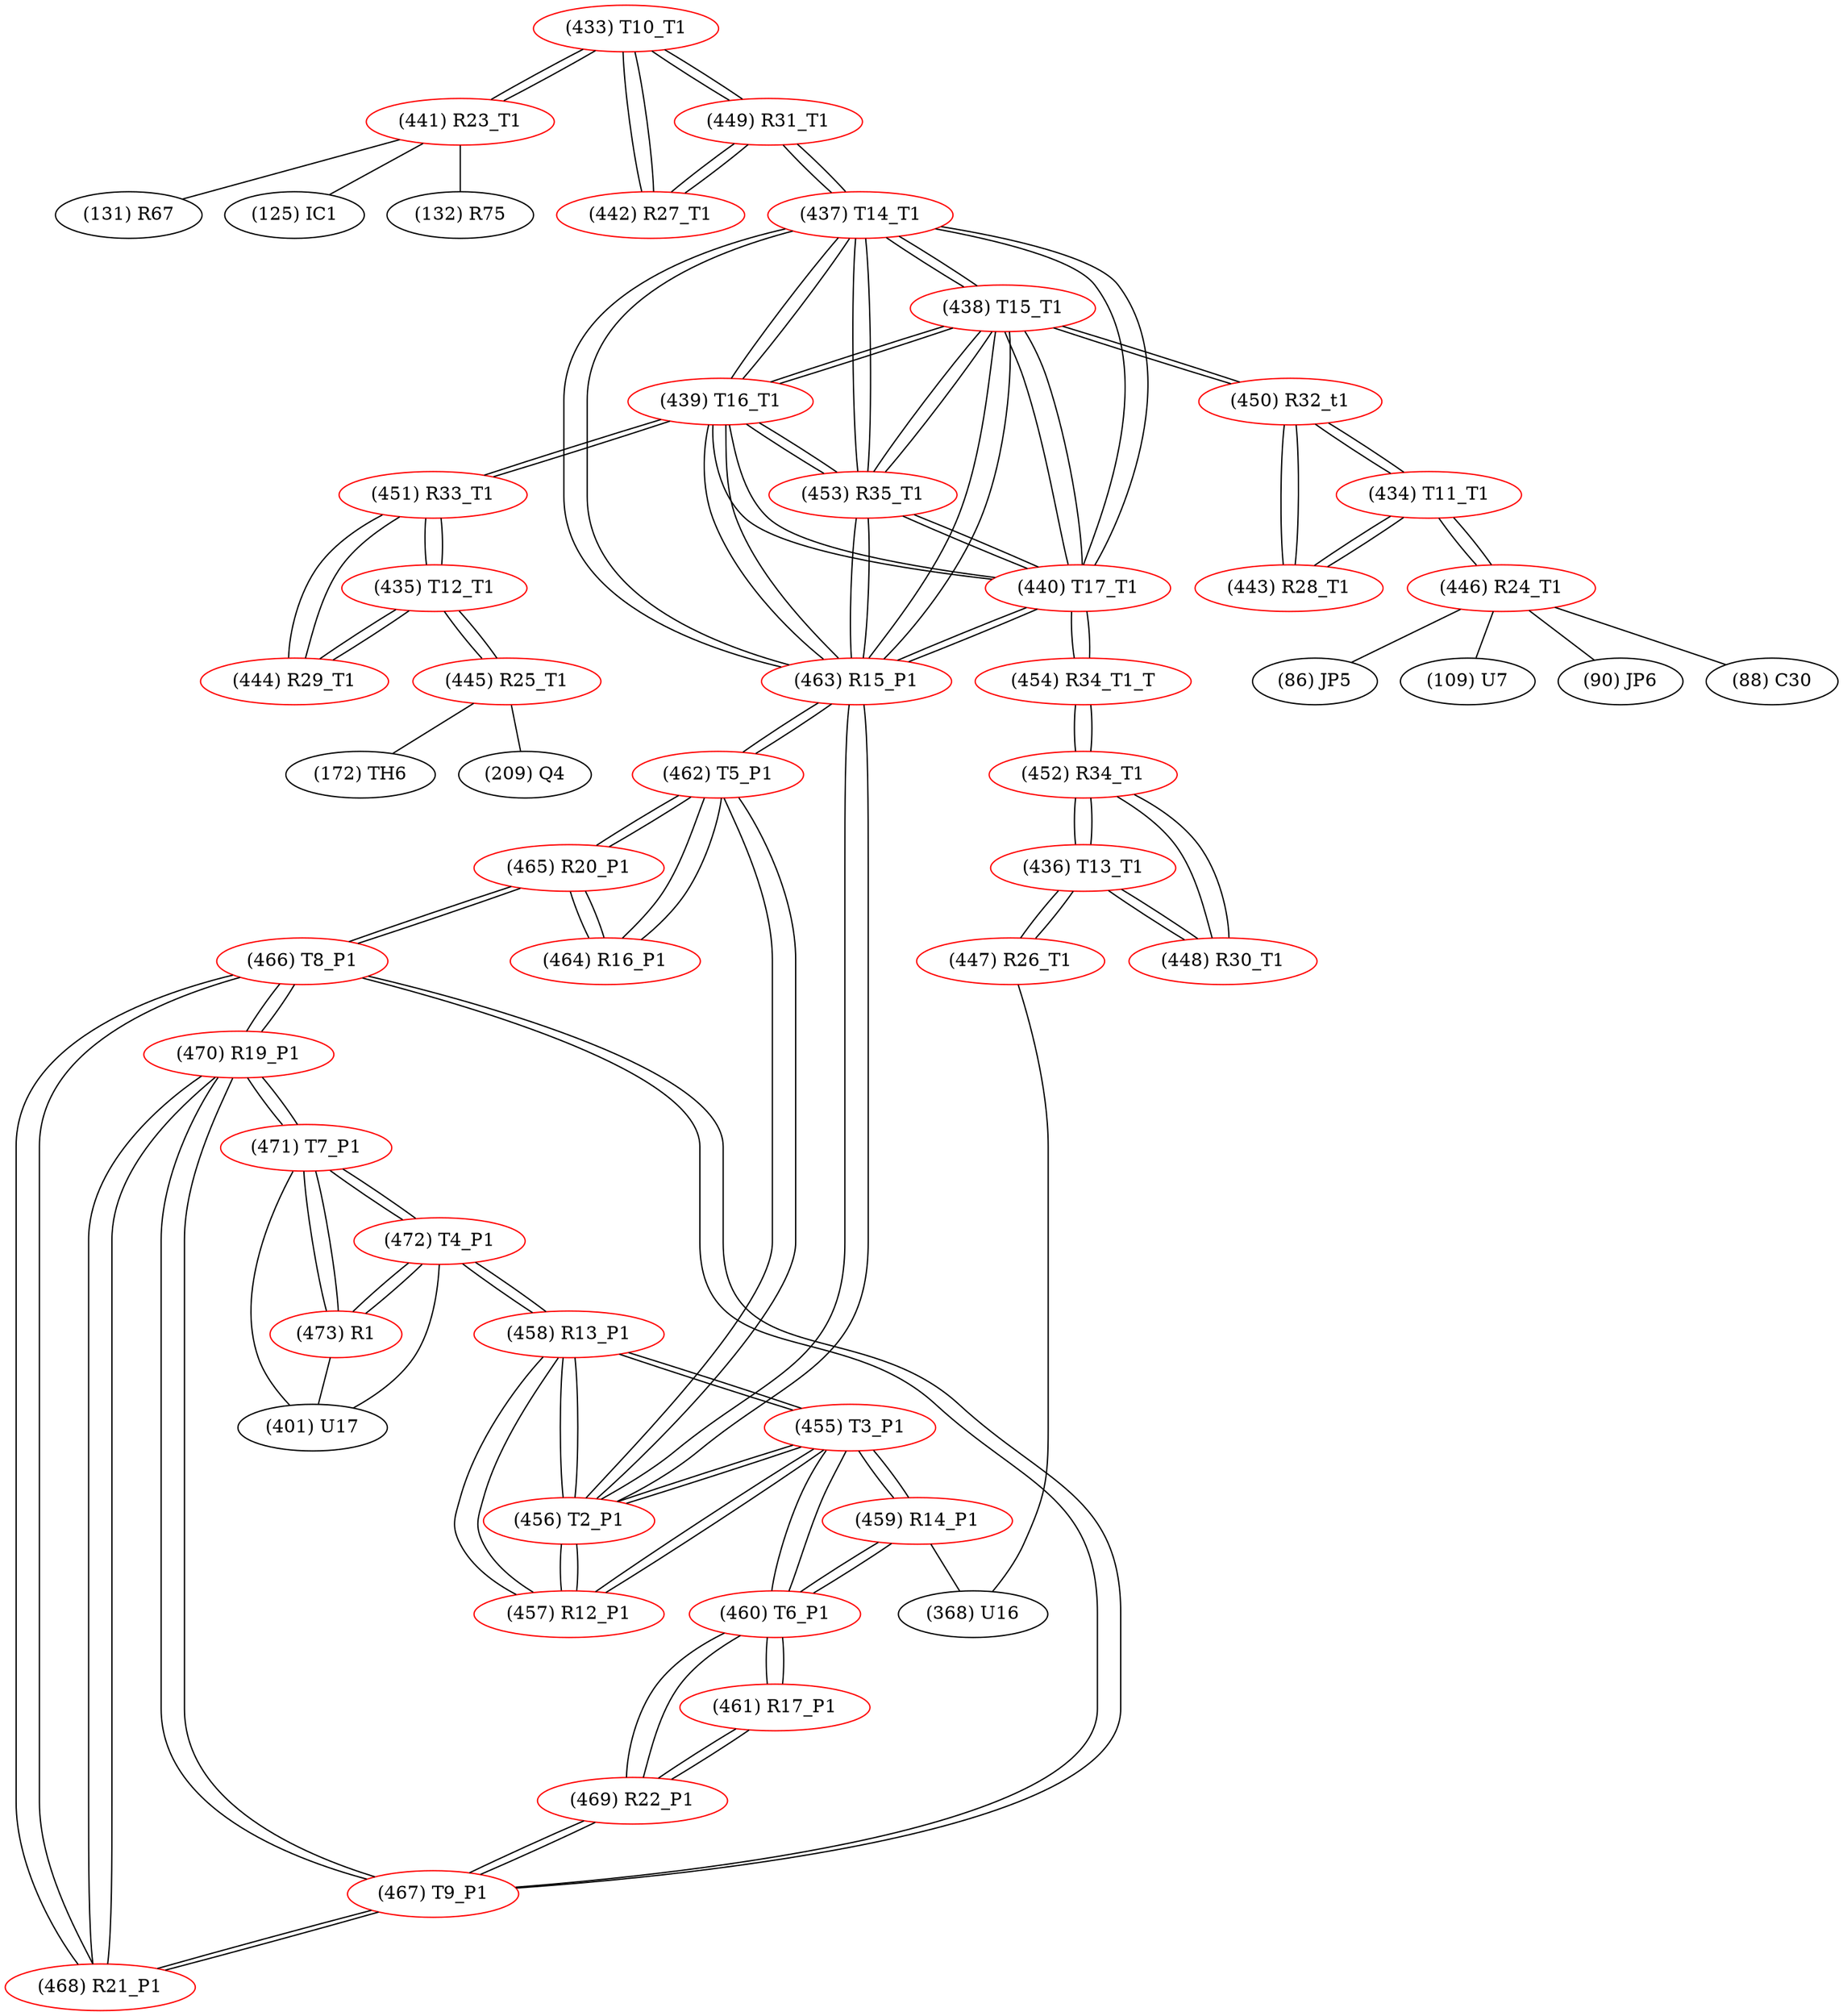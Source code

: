 graph {
	433 [label="(433) T10_T1" color=red]
	441 [label="(441) R23_T1"]
	449 [label="(449) R31_T1"]
	442 [label="(442) R27_T1"]
	434 [label="(434) T11_T1" color=red]
	446 [label="(446) R24_T1"]
	443 [label="(443) R28_T1"]
	450 [label="(450) R32_t1"]
	435 [label="(435) T12_T1" color=red]
	451 [label="(451) R33_T1"]
	444 [label="(444) R29_T1"]
	445 [label="(445) R25_T1"]
	436 [label="(436) T13_T1" color=red]
	448 [label="(448) R30_T1"]
	452 [label="(452) R34_T1"]
	447 [label="(447) R26_T1"]
	437 [label="(437) T14_T1" color=red]
	449 [label="(449) R31_T1"]
	463 [label="(463) R15_P1"]
	440 [label="(440) T17_T1"]
	453 [label="(453) R35_T1"]
	439 [label="(439) T16_T1"]
	438 [label="(438) T15_T1"]
	438 [label="(438) T15_T1" color=red]
	450 [label="(450) R32_t1"]
	463 [label="(463) R15_P1"]
	440 [label="(440) T17_T1"]
	453 [label="(453) R35_T1"]
	439 [label="(439) T16_T1"]
	437 [label="(437) T14_T1"]
	439 [label="(439) T16_T1" color=red]
	451 [label="(451) R33_T1"]
	463 [label="(463) R15_P1"]
	440 [label="(440) T17_T1"]
	453 [label="(453) R35_T1"]
	438 [label="(438) T15_T1"]
	437 [label="(437) T14_T1"]
	440 [label="(440) T17_T1" color=red]
	454 [label="(454) R34_T1_T"]
	463 [label="(463) R15_P1"]
	453 [label="(453) R35_T1"]
	439 [label="(439) T16_T1"]
	438 [label="(438) T15_T1"]
	437 [label="(437) T14_T1"]
	441 [label="(441) R23_T1" color=red]
	132 [label="(132) R75"]
	131 [label="(131) R67"]
	125 [label="(125) IC1"]
	433 [label="(433) T10_T1"]
	442 [label="(442) R27_T1" color=red]
	433 [label="(433) T10_T1"]
	449 [label="(449) R31_T1"]
	443 [label="(443) R28_T1" color=red]
	434 [label="(434) T11_T1"]
	450 [label="(450) R32_t1"]
	444 [label="(444) R29_T1" color=red]
	451 [label="(451) R33_T1"]
	435 [label="(435) T12_T1"]
	445 [label="(445) R25_T1" color=red]
	172 [label="(172) TH6"]
	209 [label="(209) Q4"]
	435 [label="(435) T12_T1"]
	446 [label="(446) R24_T1" color=red]
	86 [label="(86) JP5"]
	109 [label="(109) U7"]
	90 [label="(90) JP6"]
	88 [label="(88) C30"]
	434 [label="(434) T11_T1"]
	447 [label="(447) R26_T1" color=red]
	368 [label="(368) U16"]
	436 [label="(436) T13_T1"]
	448 [label="(448) R30_T1" color=red]
	452 [label="(452) R34_T1"]
	436 [label="(436) T13_T1"]
	449 [label="(449) R31_T1" color=red]
	433 [label="(433) T10_T1"]
	442 [label="(442) R27_T1"]
	437 [label="(437) T14_T1"]
	450 [label="(450) R32_t1" color=red]
	438 [label="(438) T15_T1"]
	434 [label="(434) T11_T1"]
	443 [label="(443) R28_T1"]
	451 [label="(451) R33_T1" color=red]
	439 [label="(439) T16_T1"]
	444 [label="(444) R29_T1"]
	435 [label="(435) T12_T1"]
	452 [label="(452) R34_T1" color=red]
	448 [label="(448) R30_T1"]
	436 [label="(436) T13_T1"]
	454 [label="(454) R34_T1_T"]
	453 [label="(453) R35_T1" color=red]
	463 [label="(463) R15_P1"]
	440 [label="(440) T17_T1"]
	439 [label="(439) T16_T1"]
	438 [label="(438) T15_T1"]
	437 [label="(437) T14_T1"]
	454 [label="(454) R34_T1_T" color=red]
	440 [label="(440) T17_T1"]
	452 [label="(452) R34_T1"]
	455 [label="(455) T3_P1" color=red]
	459 [label="(459) R14_P1"]
	460 [label="(460) T6_P1"]
	458 [label="(458) R13_P1"]
	457 [label="(457) R12_P1"]
	456 [label="(456) T2_P1"]
	456 [label="(456) T2_P1" color=red]
	458 [label="(458) R13_P1"]
	455 [label="(455) T3_P1"]
	457 [label="(457) R12_P1"]
	462 [label="(462) T5_P1"]
	463 [label="(463) R15_P1"]
	457 [label="(457) R12_P1" color=red]
	458 [label="(458) R13_P1"]
	455 [label="(455) T3_P1"]
	456 [label="(456) T2_P1"]
	458 [label="(458) R13_P1" color=red]
	472 [label="(472) T4_P1"]
	455 [label="(455) T3_P1"]
	457 [label="(457) R12_P1"]
	456 [label="(456) T2_P1"]
	459 [label="(459) R14_P1" color=red]
	368 [label="(368) U16"]
	455 [label="(455) T3_P1"]
	460 [label="(460) T6_P1"]
	460 [label="(460) T6_P1" color=red]
	459 [label="(459) R14_P1"]
	455 [label="(455) T3_P1"]
	469 [label="(469) R22_P1"]
	461 [label="(461) R17_P1"]
	461 [label="(461) R17_P1" color=red]
	469 [label="(469) R22_P1"]
	460 [label="(460) T6_P1"]
	462 [label="(462) T5_P1" color=red]
	456 [label="(456) T2_P1"]
	463 [label="(463) R15_P1"]
	464 [label="(464) R16_P1"]
	465 [label="(465) R20_P1"]
	463 [label="(463) R15_P1" color=red]
	440 [label="(440) T17_T1"]
	453 [label="(453) R35_T1"]
	439 [label="(439) T16_T1"]
	438 [label="(438) T15_T1"]
	437 [label="(437) T14_T1"]
	456 [label="(456) T2_P1"]
	462 [label="(462) T5_P1"]
	464 [label="(464) R16_P1" color=red]
	462 [label="(462) T5_P1"]
	465 [label="(465) R20_P1"]
	465 [label="(465) R20_P1" color=red]
	466 [label="(466) T8_P1"]
	464 [label="(464) R16_P1"]
	462 [label="(462) T5_P1"]
	466 [label="(466) T8_P1" color=red]
	467 [label="(467) T9_P1"]
	468 [label="(468) R21_P1"]
	470 [label="(470) R19_P1"]
	465 [label="(465) R20_P1"]
	467 [label="(467) T9_P1" color=red]
	469 [label="(469) R22_P1"]
	468 [label="(468) R21_P1"]
	466 [label="(466) T8_P1"]
	470 [label="(470) R19_P1"]
	468 [label="(468) R21_P1" color=red]
	467 [label="(467) T9_P1"]
	466 [label="(466) T8_P1"]
	470 [label="(470) R19_P1"]
	469 [label="(469) R22_P1" color=red]
	467 [label="(467) T9_P1"]
	460 [label="(460) T6_P1"]
	461 [label="(461) R17_P1"]
	470 [label="(470) R19_P1" color=red]
	467 [label="(467) T9_P1"]
	468 [label="(468) R21_P1"]
	466 [label="(466) T8_P1"]
	471 [label="(471) T7_P1"]
	471 [label="(471) T7_P1" color=red]
	473 [label="(473) R1"]
	472 [label="(472) T4_P1"]
	401 [label="(401) U17"]
	470 [label="(470) R19_P1"]
	472 [label="(472) T4_P1" color=red]
	458 [label="(458) R13_P1"]
	473 [label="(473) R1"]
	471 [label="(471) T7_P1"]
	401 [label="(401) U17"]
	473 [label="(473) R1" color=red]
	472 [label="(472) T4_P1"]
	471 [label="(471) T7_P1"]
	401 [label="(401) U17"]
	433 -- 441
	433 -- 449
	433 -- 442
	434 -- 446
	434 -- 443
	434 -- 450
	435 -- 451
	435 -- 444
	435 -- 445
	436 -- 448
	436 -- 452
	436 -- 447
	437 -- 449
	437 -- 463
	437 -- 440
	437 -- 453
	437 -- 439
	437 -- 438
	438 -- 450
	438 -- 463
	438 -- 440
	438 -- 453
	438 -- 439
	438 -- 437
	439 -- 451
	439 -- 463
	439 -- 440
	439 -- 453
	439 -- 438
	439 -- 437
	440 -- 454
	440 -- 463
	440 -- 453
	440 -- 439
	440 -- 438
	440 -- 437
	441 -- 132
	441 -- 131
	441 -- 125
	441 -- 433
	442 -- 433
	442 -- 449
	443 -- 434
	443 -- 450
	444 -- 451
	444 -- 435
	445 -- 172
	445 -- 209
	445 -- 435
	446 -- 86
	446 -- 109
	446 -- 90
	446 -- 88
	446 -- 434
	447 -- 368
	447 -- 436
	448 -- 452
	448 -- 436
	449 -- 433
	449 -- 442
	449 -- 437
	450 -- 438
	450 -- 434
	450 -- 443
	451 -- 439
	451 -- 444
	451 -- 435
	452 -- 448
	452 -- 436
	452 -- 454
	453 -- 463
	453 -- 440
	453 -- 439
	453 -- 438
	453 -- 437
	454 -- 440
	454 -- 452
	455 -- 459
	455 -- 460
	455 -- 458
	455 -- 457
	455 -- 456
	456 -- 458
	456 -- 455
	456 -- 457
	456 -- 462
	456 -- 463
	457 -- 458
	457 -- 455
	457 -- 456
	458 -- 472
	458 -- 455
	458 -- 457
	458 -- 456
	459 -- 368
	459 -- 455
	459 -- 460
	460 -- 459
	460 -- 455
	460 -- 469
	460 -- 461
	461 -- 469
	461 -- 460
	462 -- 456
	462 -- 463
	462 -- 464
	462 -- 465
	463 -- 440
	463 -- 453
	463 -- 439
	463 -- 438
	463 -- 437
	463 -- 456
	463 -- 462
	464 -- 462
	464 -- 465
	465 -- 466
	465 -- 464
	465 -- 462
	466 -- 467
	466 -- 468
	466 -- 470
	466 -- 465
	467 -- 469
	467 -- 468
	467 -- 466
	467 -- 470
	468 -- 467
	468 -- 466
	468 -- 470
	469 -- 467
	469 -- 460
	469 -- 461
	470 -- 467
	470 -- 468
	470 -- 466
	470 -- 471
	471 -- 473
	471 -- 472
	471 -- 401
	471 -- 470
	472 -- 458
	472 -- 473
	472 -- 471
	472 -- 401
	473 -- 472
	473 -- 471
	473 -- 401
}